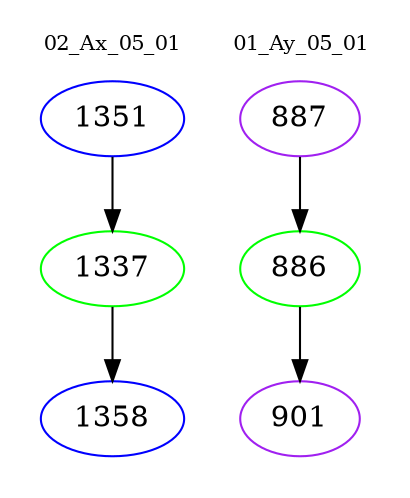 digraph{
subgraph cluster_0 {
color = white
label = "02_Ax_05_01";
fontsize=10;
T0_1351 [label="1351", color="blue"]
T0_1351 -> T0_1337 [color="black"]
T0_1337 [label="1337", color="green"]
T0_1337 -> T0_1358 [color="black"]
T0_1358 [label="1358", color="blue"]
}
subgraph cluster_1 {
color = white
label = "01_Ay_05_01";
fontsize=10;
T1_887 [label="887", color="purple"]
T1_887 -> T1_886 [color="black"]
T1_886 [label="886", color="green"]
T1_886 -> T1_901 [color="black"]
T1_901 [label="901", color="purple"]
}
}
